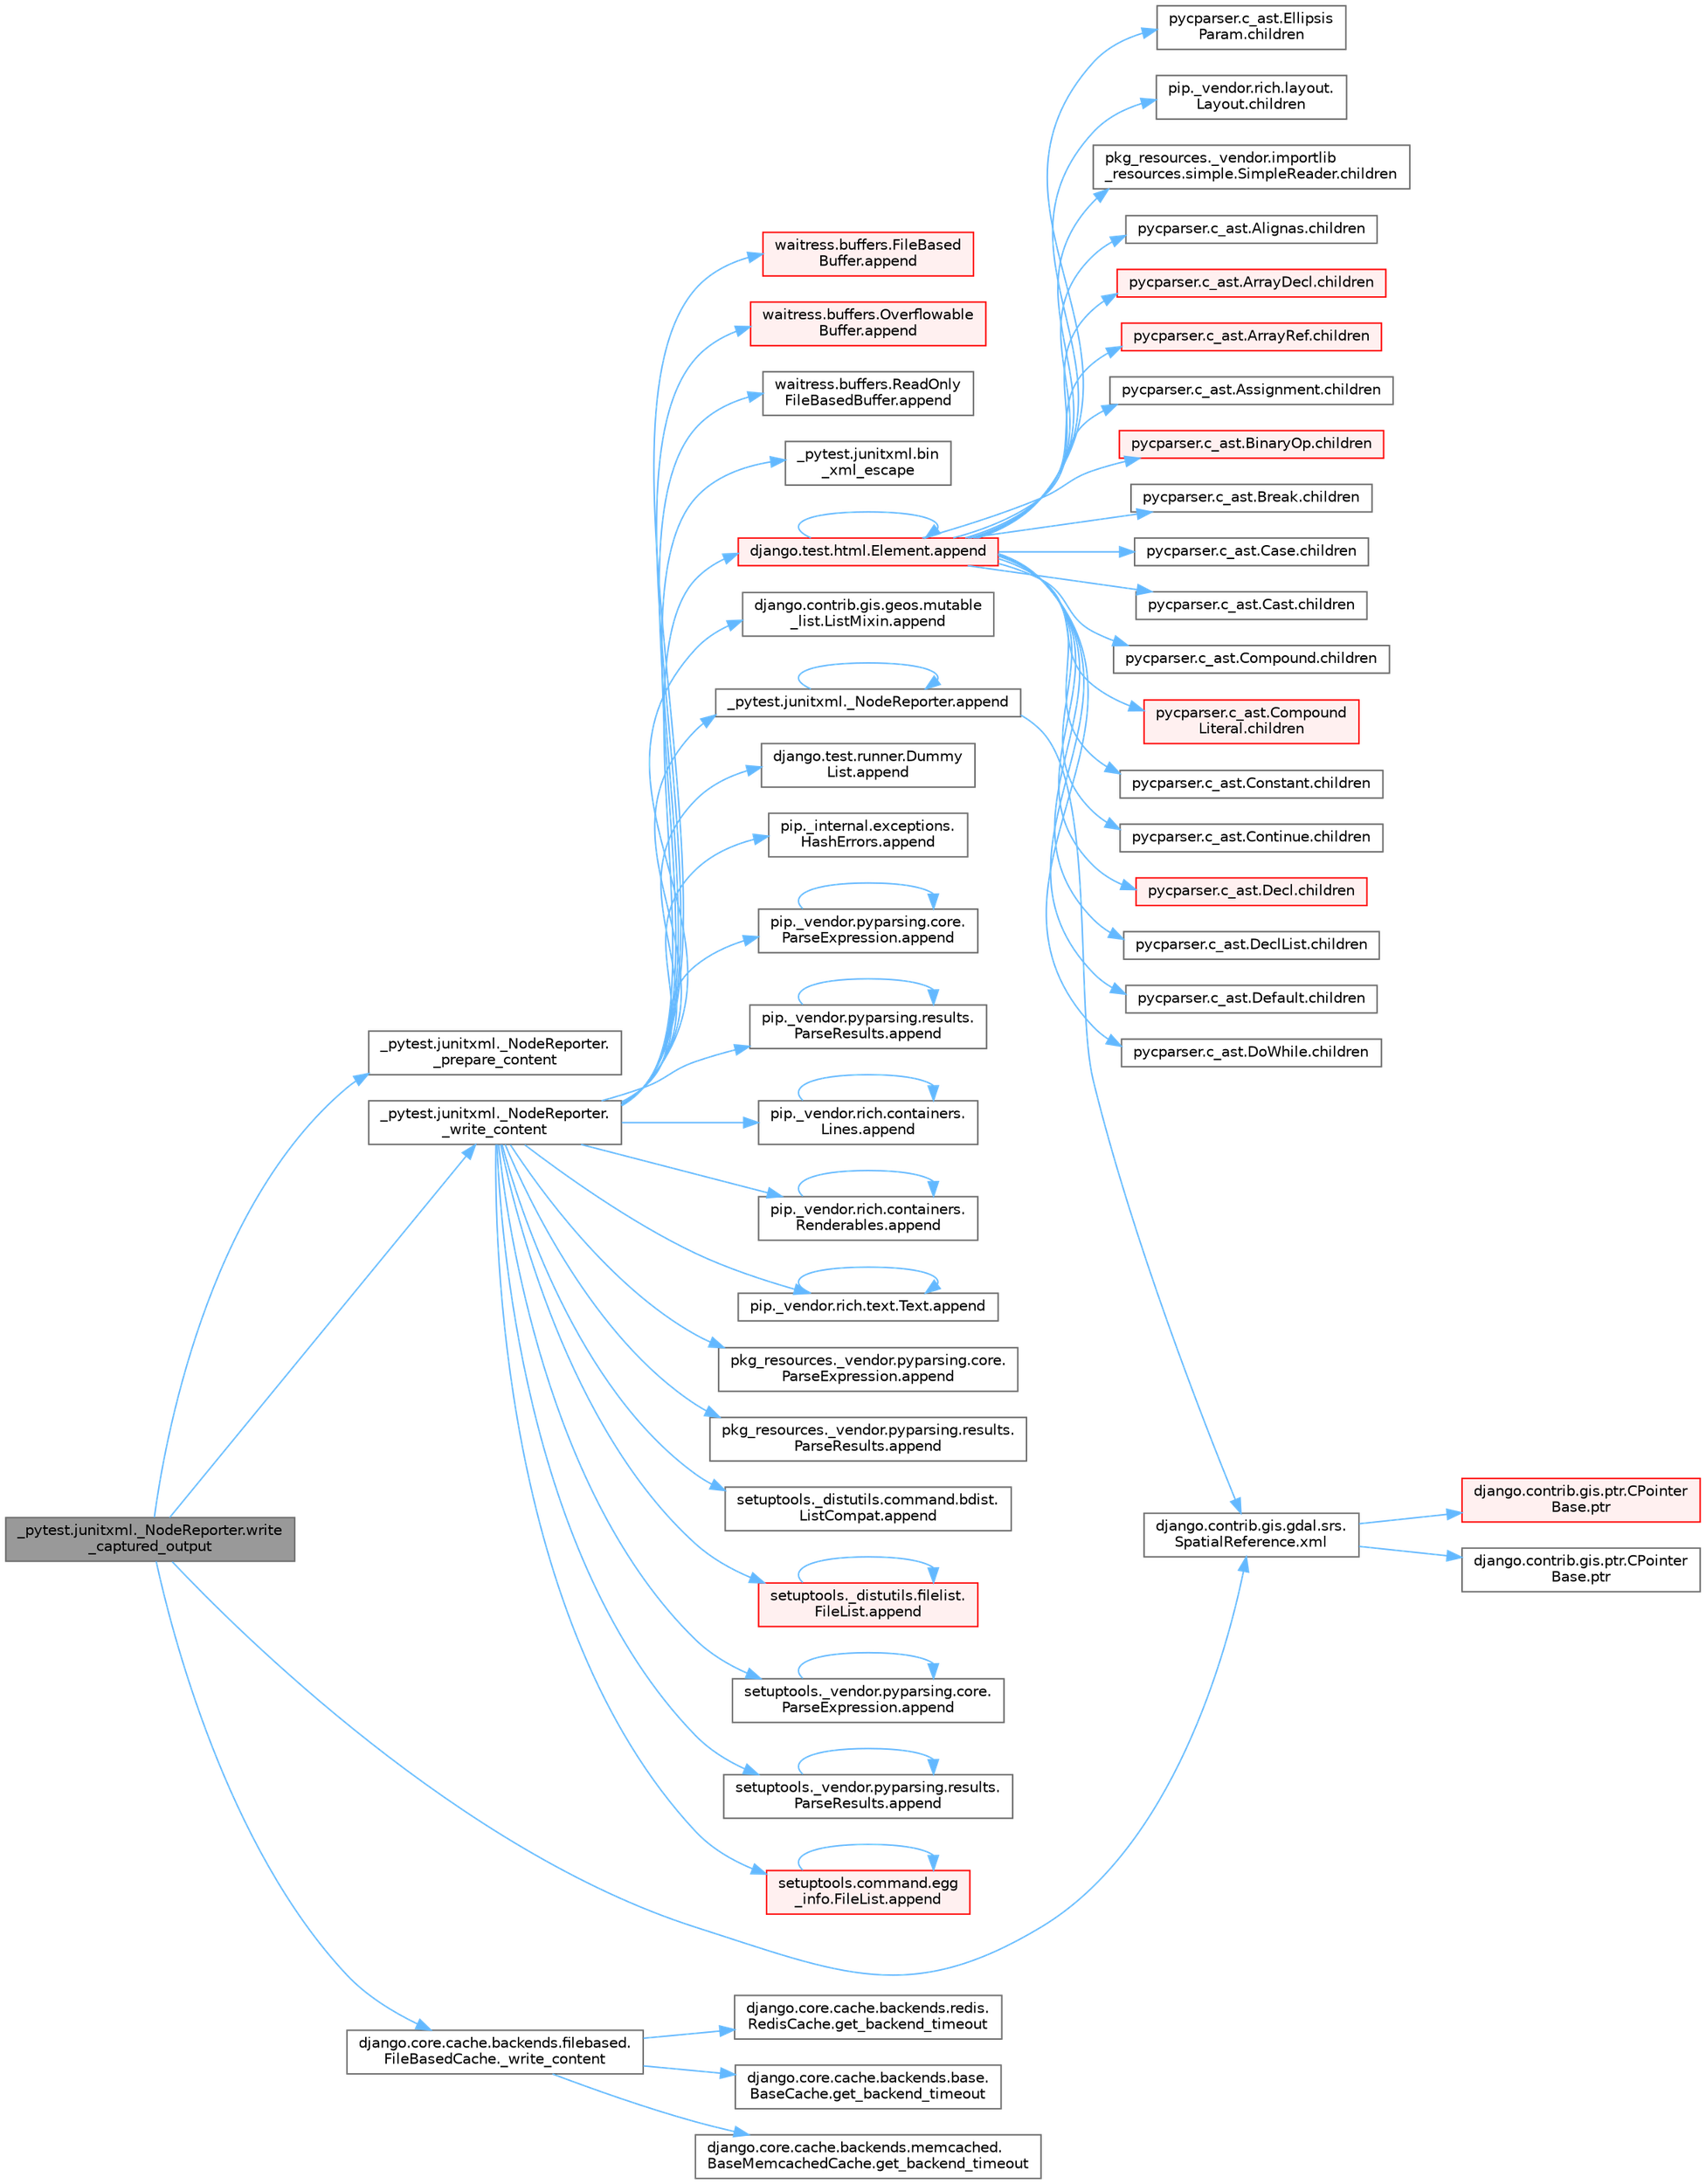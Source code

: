 digraph "_pytest.junitxml._NodeReporter.write_captured_output"
{
 // LATEX_PDF_SIZE
  bgcolor="transparent";
  edge [fontname=Helvetica,fontsize=10,labelfontname=Helvetica,labelfontsize=10];
  node [fontname=Helvetica,fontsize=10,shape=box,height=0.2,width=0.4];
  rankdir="LR";
  Node1 [id="Node000001",label="_pytest.junitxml._NodeReporter.write\l_captured_output",height=0.2,width=0.4,color="gray40", fillcolor="grey60", style="filled", fontcolor="black",tooltip=" "];
  Node1 -> Node2 [id="edge1_Node000001_Node000002",color="steelblue1",style="solid",tooltip=" "];
  Node2 [id="Node000002",label="_pytest.junitxml._NodeReporter.\l_prepare_content",height=0.2,width=0.4,color="grey40", fillcolor="white", style="filled",URL="$class__pytest_1_1junitxml_1_1___node_reporter.html#afd7a540333fc572a9a858beeb402bf37",tooltip=" "];
  Node1 -> Node3 [id="edge2_Node000001_Node000003",color="steelblue1",style="solid",tooltip=" "];
  Node3 [id="Node000003",label="_pytest.junitxml._NodeReporter.\l_write_content",height=0.2,width=0.4,color="grey40", fillcolor="white", style="filled",URL="$class__pytest_1_1junitxml_1_1___node_reporter.html#aa537797e0840b2d523cf1eb44f5c1bad",tooltip=" "];
  Node3 -> Node4 [id="edge3_Node000003_Node000004",color="steelblue1",style="solid",tooltip=" "];
  Node4 [id="Node000004",label="_pytest.junitxml._NodeReporter.append",height=0.2,width=0.4,color="grey40", fillcolor="white", style="filled",URL="$class__pytest_1_1junitxml_1_1___node_reporter.html#a0d3785f487e93f5ad0249ca59e7bda5e",tooltip=" "];
  Node4 -> Node4 [id="edge4_Node000004_Node000004",color="steelblue1",style="solid",tooltip=" "];
  Node4 -> Node5 [id="edge5_Node000004_Node000005",color="steelblue1",style="solid",tooltip=" "];
  Node5 [id="Node000005",label="django.contrib.gis.gdal.srs.\lSpatialReference.xml",height=0.2,width=0.4,color="grey40", fillcolor="white", style="filled",URL="$classdjango_1_1contrib_1_1gis_1_1gdal_1_1srs_1_1_spatial_reference.html#a909d3c8bdf1de4ad7b231b87bb4dd664",tooltip=" "];
  Node5 -> Node6 [id="edge6_Node000005_Node000006",color="steelblue1",style="solid",tooltip=" "];
  Node6 [id="Node000006",label="django.contrib.gis.ptr.CPointer\lBase.ptr",height=0.2,width=0.4,color="red", fillcolor="#FFF0F0", style="filled",URL="$classdjango_1_1contrib_1_1gis_1_1ptr_1_1_c_pointer_base.html#a55873c889d27c42497c5a832c24e041b",tooltip=" "];
  Node5 -> Node8 [id="edge7_Node000005_Node000008",color="steelblue1",style="solid",tooltip=" "];
  Node8 [id="Node000008",label="django.contrib.gis.ptr.CPointer\lBase.ptr",height=0.2,width=0.4,color="grey40", fillcolor="white", style="filled",URL="$classdjango_1_1contrib_1_1gis_1_1ptr_1_1_c_pointer_base.html#a73d2e45828ab4d985549c571852996fa",tooltip=" "];
  Node3 -> Node9 [id="edge8_Node000003_Node000009",color="steelblue1",style="solid",tooltip=" "];
  Node9 [id="Node000009",label="django.contrib.gis.geos.mutable\l_list.ListMixin.append",height=0.2,width=0.4,color="grey40", fillcolor="white", style="filled",URL="$classdjango_1_1contrib_1_1gis_1_1geos_1_1mutable__list_1_1_list_mixin.html#a6e588a3294ea051832ff78d8944c4158",tooltip=" "];
  Node3 -> Node10 [id="edge9_Node000003_Node000010",color="steelblue1",style="solid",tooltip=" "];
  Node10 [id="Node000010",label="django.test.html.Element.append",height=0.2,width=0.4,color="red", fillcolor="#FFF0F0", style="filled",URL="$classdjango_1_1test_1_1html_1_1_element.html#a777b8a687c36ca1eae49eabec1963e0c",tooltip=" "];
  Node10 -> Node10 [id="edge10_Node000010_Node000010",color="steelblue1",style="solid",tooltip=" "];
  Node10 -> Node11 [id="edge11_Node000010_Node000011",color="steelblue1",style="solid",tooltip=" "];
  Node11 [id="Node000011",label="pip._vendor.rich.layout.\lLayout.children",height=0.2,width=0.4,color="grey40", fillcolor="white", style="filled",URL="$classpip_1_1__vendor_1_1rich_1_1layout_1_1_layout.html#a60c722fa3c691866d7f63f31252aa0b4",tooltip=" "];
  Node10 -> Node12 [id="edge12_Node000010_Node000012",color="steelblue1",style="solid",tooltip=" "];
  Node12 [id="Node000012",label="pkg_resources._vendor.importlib\l_resources.simple.SimpleReader.children",height=0.2,width=0.4,color="grey40", fillcolor="white", style="filled",URL="$classpkg__resources_1_1__vendor_1_1importlib__resources_1_1simple_1_1_simple_reader.html#a50c83373cfef9833d0f1ff34953802eb",tooltip=" "];
  Node10 -> Node13 [id="edge13_Node000010_Node000013",color="steelblue1",style="solid",tooltip=" "];
  Node13 [id="Node000013",label="pycparser.c_ast.Alignas.children",height=0.2,width=0.4,color="grey40", fillcolor="white", style="filled",URL="$classpycparser_1_1c__ast_1_1_alignas.html#aa2e054435ca3f8fe9b118b38e195bbbe",tooltip=" "];
  Node10 -> Node14 [id="edge14_Node000010_Node000014",color="steelblue1",style="solid",tooltip=" "];
  Node14 [id="Node000014",label="pycparser.c_ast.ArrayDecl.children",height=0.2,width=0.4,color="red", fillcolor="#FFF0F0", style="filled",URL="$classpycparser_1_1c__ast_1_1_array_decl.html#a91e13314016d59050744567fc35aa17b",tooltip=" "];
  Node10 -> Node22 [id="edge15_Node000010_Node000022",color="steelblue1",style="solid",tooltip=" "];
  Node22 [id="Node000022",label="pycparser.c_ast.ArrayRef.children",height=0.2,width=0.4,color="red", fillcolor="#FFF0F0", style="filled",URL="$classpycparser_1_1c__ast_1_1_array_ref.html#a1fdda8fe4200afc499724b1a65c1cd09",tooltip=" "];
  Node10 -> Node1948 [id="edge16_Node000010_Node001948",color="steelblue1",style="solid",tooltip=" "];
  Node1948 [id="Node001948",label="pycparser.c_ast.Assignment.children",height=0.2,width=0.4,color="grey40", fillcolor="white", style="filled",URL="$classpycparser_1_1c__ast_1_1_assignment.html#a9fc5fed38534702775cf4f15ec8cbb36",tooltip=" "];
  Node10 -> Node1949 [id="edge17_Node000010_Node001949",color="steelblue1",style="solid",tooltip=" "];
  Node1949 [id="Node001949",label="pycparser.c_ast.BinaryOp.children",height=0.2,width=0.4,color="red", fillcolor="#FFF0F0", style="filled",URL="$classpycparser_1_1c__ast_1_1_binary_op.html#aaed16ff8b93549285393aa560178f658",tooltip=" "];
  Node10 -> Node1954 [id="edge18_Node000010_Node001954",color="steelblue1",style="solid",tooltip=" "];
  Node1954 [id="Node001954",label="pycparser.c_ast.Break.children",height=0.2,width=0.4,color="grey40", fillcolor="white", style="filled",URL="$classpycparser_1_1c__ast_1_1_break.html#a4d7323719d7d852aa54dcb0897ac889f",tooltip=" "];
  Node10 -> Node1955 [id="edge19_Node000010_Node001955",color="steelblue1",style="solid",tooltip=" "];
  Node1955 [id="Node001955",label="pycparser.c_ast.Case.children",height=0.2,width=0.4,color="grey40", fillcolor="white", style="filled",URL="$classpycparser_1_1c__ast_1_1_case.html#ac4c62d0170da363ac8df6e481e3ddeca",tooltip=" "];
  Node10 -> Node1956 [id="edge20_Node000010_Node001956",color="steelblue1",style="solid",tooltip=" "];
  Node1956 [id="Node001956",label="pycparser.c_ast.Cast.children",height=0.2,width=0.4,color="grey40", fillcolor="white", style="filled",URL="$classpycparser_1_1c__ast_1_1_cast.html#a76ec94447b227f7fb01334eb0eeda11a",tooltip=" "];
  Node10 -> Node1957 [id="edge21_Node000010_Node001957",color="steelblue1",style="solid",tooltip=" "];
  Node1957 [id="Node001957",label="pycparser.c_ast.Compound.children",height=0.2,width=0.4,color="grey40", fillcolor="white", style="filled",URL="$classpycparser_1_1c__ast_1_1_compound.html#ad8e8b08f842ea2876f0de92889f470f9",tooltip=" "];
  Node10 -> Node1958 [id="edge22_Node000010_Node001958",color="steelblue1",style="solid",tooltip=" "];
  Node1958 [id="Node001958",label="pycparser.c_ast.Compound\lLiteral.children",height=0.2,width=0.4,color="red", fillcolor="#FFF0F0", style="filled",URL="$classpycparser_1_1c__ast_1_1_compound_literal.html#a6ff6a9f355d70c79e2e3b602b88bfef6",tooltip=" "];
  Node10 -> Node1962 [id="edge23_Node000010_Node001962",color="steelblue1",style="solid",tooltip=" "];
  Node1962 [id="Node001962",label="pycparser.c_ast.Constant.children",height=0.2,width=0.4,color="grey40", fillcolor="white", style="filled",URL="$classpycparser_1_1c__ast_1_1_constant.html#ac11e243b0aa748bc5aa59c98a864968b",tooltip=" "];
  Node10 -> Node1963 [id="edge24_Node000010_Node001963",color="steelblue1",style="solid",tooltip=" "];
  Node1963 [id="Node001963",label="pycparser.c_ast.Continue.children",height=0.2,width=0.4,color="grey40", fillcolor="white", style="filled",URL="$classpycparser_1_1c__ast_1_1_continue.html#af4883146c55a12c840448ce61801ed7b",tooltip=" "];
  Node10 -> Node1964 [id="edge25_Node000010_Node001964",color="steelblue1",style="solid",tooltip=" "];
  Node1964 [id="Node001964",label="pycparser.c_ast.Decl.children",height=0.2,width=0.4,color="red", fillcolor="#FFF0F0", style="filled",URL="$classpycparser_1_1c__ast_1_1_decl.html#a5daf2f7d33fdaa47905df497ebeaa745",tooltip=" "];
  Node10 -> Node1965 [id="edge26_Node000010_Node001965",color="steelblue1",style="solid",tooltip=" "];
  Node1965 [id="Node001965",label="pycparser.c_ast.DeclList.children",height=0.2,width=0.4,color="grey40", fillcolor="white", style="filled",URL="$classpycparser_1_1c__ast_1_1_decl_list.html#abb53331b88791d8cecb6995473c6a9d8",tooltip=" "];
  Node10 -> Node1966 [id="edge27_Node000010_Node001966",color="steelblue1",style="solid",tooltip=" "];
  Node1966 [id="Node001966",label="pycparser.c_ast.Default.children",height=0.2,width=0.4,color="grey40", fillcolor="white", style="filled",URL="$classpycparser_1_1c__ast_1_1_default.html#a81db6b788bda09133309893a002cec3e",tooltip=" "];
  Node10 -> Node1967 [id="edge28_Node000010_Node001967",color="steelblue1",style="solid",tooltip=" "];
  Node1967 [id="Node001967",label="pycparser.c_ast.DoWhile.children",height=0.2,width=0.4,color="grey40", fillcolor="white", style="filled",URL="$classpycparser_1_1c__ast_1_1_do_while.html#ac3b2e65e840a84727342e16c605b5cee",tooltip=" "];
  Node10 -> Node1968 [id="edge29_Node000010_Node001968",color="steelblue1",style="solid",tooltip=" "];
  Node1968 [id="Node001968",label="pycparser.c_ast.Ellipsis\lParam.children",height=0.2,width=0.4,color="grey40", fillcolor="white", style="filled",URL="$classpycparser_1_1c__ast_1_1_ellipsis_param.html#a3dc6f2a51fdba94c25d85c0c88debefa",tooltip=" "];
  Node3 -> Node2695 [id="edge30_Node000003_Node002695",color="steelblue1",style="solid",tooltip=" "];
  Node2695 [id="Node002695",label="django.test.runner.Dummy\lList.append",height=0.2,width=0.4,color="grey40", fillcolor="white", style="filled",URL="$classdjango_1_1test_1_1runner_1_1_dummy_list.html#aa8ad44b98de8efc946e8bbb7e1913e0b",tooltip=" "];
  Node3 -> Node2696 [id="edge31_Node000003_Node002696",color="steelblue1",style="solid",tooltip=" "];
  Node2696 [id="Node002696",label="pip._internal.exceptions.\lHashErrors.append",height=0.2,width=0.4,color="grey40", fillcolor="white", style="filled",URL="$classpip_1_1__internal_1_1exceptions_1_1_hash_errors.html#a9519d1619774a4354693040643bf695f",tooltip=" "];
  Node3 -> Node2697 [id="edge32_Node000003_Node002697",color="steelblue1",style="solid",tooltip=" "];
  Node2697 [id="Node002697",label="pip._vendor.pyparsing.core.\lParseExpression.append",height=0.2,width=0.4,color="grey40", fillcolor="white", style="filled",URL="$classpip_1_1__vendor_1_1pyparsing_1_1core_1_1_parse_expression.html#a5391d96d872c38546024c638f8d19320",tooltip=" "];
  Node2697 -> Node2697 [id="edge33_Node002697_Node002697",color="steelblue1",style="solid",tooltip=" "];
  Node3 -> Node2698 [id="edge34_Node000003_Node002698",color="steelblue1",style="solid",tooltip=" "];
  Node2698 [id="Node002698",label="pip._vendor.pyparsing.results.\lParseResults.append",height=0.2,width=0.4,color="grey40", fillcolor="white", style="filled",URL="$classpip_1_1__vendor_1_1pyparsing_1_1results_1_1_parse_results.html#a1769e3a18e6183e7b515ae5d877ccf2c",tooltip=" "];
  Node2698 -> Node2698 [id="edge35_Node002698_Node002698",color="steelblue1",style="solid",tooltip=" "];
  Node3 -> Node2699 [id="edge36_Node000003_Node002699",color="steelblue1",style="solid",tooltip=" "];
  Node2699 [id="Node002699",label="pip._vendor.rich.containers.\lLines.append",height=0.2,width=0.4,color="grey40", fillcolor="white", style="filled",URL="$classpip_1_1__vendor_1_1rich_1_1containers_1_1_lines.html#aff4b2a3774cbf79a01aef7d63a59e369",tooltip=" "];
  Node2699 -> Node2699 [id="edge37_Node002699_Node002699",color="steelblue1",style="solid",tooltip=" "];
  Node3 -> Node2700 [id="edge38_Node000003_Node002700",color="steelblue1",style="solid",tooltip=" "];
  Node2700 [id="Node002700",label="pip._vendor.rich.containers.\lRenderables.append",height=0.2,width=0.4,color="grey40", fillcolor="white", style="filled",URL="$classpip_1_1__vendor_1_1rich_1_1containers_1_1_renderables.html#a0dfe848a00b624ef9561a72925b266a1",tooltip=" "];
  Node2700 -> Node2700 [id="edge39_Node002700_Node002700",color="steelblue1",style="solid",tooltip=" "];
  Node3 -> Node2701 [id="edge40_Node000003_Node002701",color="steelblue1",style="solid",tooltip=" "];
  Node2701 [id="Node002701",label="pip._vendor.rich.text.Text.append",height=0.2,width=0.4,color="grey40", fillcolor="white", style="filled",URL="$classpip_1_1__vendor_1_1rich_1_1text_1_1_text.html#ac50e796231ea0bcbefd7fdda378ae2d0",tooltip=" "];
  Node2701 -> Node2701 [id="edge41_Node002701_Node002701",color="steelblue1",style="solid",tooltip=" "];
  Node3 -> Node2702 [id="edge42_Node000003_Node002702",color="steelblue1",style="solid",tooltip=" "];
  Node2702 [id="Node002702",label="pkg_resources._vendor.pyparsing.core.\lParseExpression.append",height=0.2,width=0.4,color="grey40", fillcolor="white", style="filled",URL="$classpkg__resources_1_1__vendor_1_1pyparsing_1_1core_1_1_parse_expression.html#adf2aceeef4bcf571b1ead3887b141c55",tooltip=" "];
  Node3 -> Node2703 [id="edge43_Node000003_Node002703",color="steelblue1",style="solid",tooltip=" "];
  Node2703 [id="Node002703",label="pkg_resources._vendor.pyparsing.results.\lParseResults.append",height=0.2,width=0.4,color="grey40", fillcolor="white", style="filled",URL="$classpkg__resources_1_1__vendor_1_1pyparsing_1_1results_1_1_parse_results.html#ad04399ef1413da47879c6bd5e3112f9c",tooltip=" "];
  Node3 -> Node2704 [id="edge44_Node000003_Node002704",color="steelblue1",style="solid",tooltip=" "];
  Node2704 [id="Node002704",label="setuptools._distutils.command.bdist.\lListCompat.append",height=0.2,width=0.4,color="grey40", fillcolor="white", style="filled",URL="$classsetuptools_1_1__distutils_1_1command_1_1bdist_1_1_list_compat.html#a71969fcaf7e65a8617c14462b65bc66f",tooltip=" "];
  Node3 -> Node2705 [id="edge45_Node000003_Node002705",color="steelblue1",style="solid",tooltip=" "];
  Node2705 [id="Node002705",label="setuptools._distutils.filelist.\lFileList.append",height=0.2,width=0.4,color="red", fillcolor="#FFF0F0", style="filled",URL="$classsetuptools_1_1__distutils_1_1filelist_1_1_file_list.html#aa9ee6398f54c690ec1af5df79fb1fbac",tooltip=" "];
  Node2705 -> Node2705 [id="edge46_Node002705_Node002705",color="steelblue1",style="solid",tooltip=" "];
  Node3 -> Node2706 [id="edge47_Node000003_Node002706",color="steelblue1",style="solid",tooltip=" "];
  Node2706 [id="Node002706",label="setuptools._vendor.pyparsing.core.\lParseExpression.append",height=0.2,width=0.4,color="grey40", fillcolor="white", style="filled",URL="$classsetuptools_1_1__vendor_1_1pyparsing_1_1core_1_1_parse_expression.html#afdaa9ae90fd33a1499cc292ad535a140",tooltip=" "];
  Node2706 -> Node2706 [id="edge48_Node002706_Node002706",color="steelblue1",style="solid",tooltip=" "];
  Node3 -> Node2707 [id="edge49_Node000003_Node002707",color="steelblue1",style="solid",tooltip=" "];
  Node2707 [id="Node002707",label="setuptools._vendor.pyparsing.results.\lParseResults.append",height=0.2,width=0.4,color="grey40", fillcolor="white", style="filled",URL="$classsetuptools_1_1__vendor_1_1pyparsing_1_1results_1_1_parse_results.html#a349f73c43f7cd106c5cb4ec2e3b5f95e",tooltip=" "];
  Node2707 -> Node2707 [id="edge50_Node002707_Node002707",color="steelblue1",style="solid",tooltip=" "];
  Node3 -> Node2708 [id="edge51_Node000003_Node002708",color="steelblue1",style="solid",tooltip=" "];
  Node2708 [id="Node002708",label="setuptools.command.egg\l_info.FileList.append",height=0.2,width=0.4,color="red", fillcolor="#FFF0F0", style="filled",URL="$classsetuptools_1_1command_1_1egg__info_1_1_file_list.html#a824a1cbf2a36d3079c6f24506056cf44",tooltip=" "];
  Node2708 -> Node2708 [id="edge52_Node002708_Node002708",color="steelblue1",style="solid",tooltip=" "];
  Node3 -> Node2710 [id="edge53_Node000003_Node002710",color="steelblue1",style="solid",tooltip=" "];
  Node2710 [id="Node002710",label="waitress.buffers.FileBased\lBuffer.append",height=0.2,width=0.4,color="red", fillcolor="#FFF0F0", style="filled",URL="$classwaitress_1_1buffers_1_1_file_based_buffer.html#a7ba030f652e5407c4ffc751e7e6dc5aa",tooltip=" "];
  Node3 -> Node2711 [id="edge54_Node000003_Node002711",color="steelblue1",style="solid",tooltip=" "];
  Node2711 [id="Node002711",label="waitress.buffers.Overflowable\lBuffer.append",height=0.2,width=0.4,color="red", fillcolor="#FFF0F0", style="filled",URL="$classwaitress_1_1buffers_1_1_overflowable_buffer.html#a7cdf1d76178eff78a4d79599c2717d55",tooltip=" "];
  Node3 -> Node2712 [id="edge55_Node000003_Node002712",color="steelblue1",style="solid",tooltip=" "];
  Node2712 [id="Node002712",label="waitress.buffers.ReadOnly\lFileBasedBuffer.append",height=0.2,width=0.4,color="grey40", fillcolor="white", style="filled",URL="$classwaitress_1_1buffers_1_1_read_only_file_based_buffer.html#a0f7710f7568e7bc591fb2a3da3874b5f",tooltip=" "];
  Node3 -> Node4526 [id="edge56_Node000003_Node004526",color="steelblue1",style="solid",tooltip=" "];
  Node4526 [id="Node004526",label="_pytest.junitxml.bin\l_xml_escape",height=0.2,width=0.4,color="grey40", fillcolor="white", style="filled",URL="$namespace__pytest_1_1junitxml.html#a870e574eb6bbfd0816332352eb1c64b8",tooltip=" "];
  Node1 -> Node2464 [id="edge57_Node000001_Node002464",color="steelblue1",style="solid",tooltip=" "];
  Node2464 [id="Node002464",label="django.core.cache.backends.filebased.\lFileBasedCache._write_content",height=0.2,width=0.4,color="grey40", fillcolor="white", style="filled",URL="$classdjango_1_1core_1_1cache_1_1backends_1_1filebased_1_1_file_based_cache.html#a86b29921d0ce2457dc0a7a6beaa6fddd",tooltip=" "];
  Node2464 -> Node2427 [id="edge58_Node002464_Node002427",color="steelblue1",style="solid",tooltip=" "];
  Node2427 [id="Node002427",label="django.core.cache.backends.base.\lBaseCache.get_backend_timeout",height=0.2,width=0.4,color="grey40", fillcolor="white", style="filled",URL="$classdjango_1_1core_1_1cache_1_1backends_1_1base_1_1_base_cache.html#a15f7c98ceca7a51785520e8ca101912d",tooltip=" "];
  Node2464 -> Node2428 [id="edge59_Node002464_Node002428",color="steelblue1",style="solid",tooltip=" "];
  Node2428 [id="Node002428",label="django.core.cache.backends.memcached.\lBaseMemcachedCache.get_backend_timeout",height=0.2,width=0.4,color="grey40", fillcolor="white", style="filled",URL="$classdjango_1_1core_1_1cache_1_1backends_1_1memcached_1_1_base_memcached_cache.html#a3b43cc206b61ac4ff6f9b0c2f18ed7bd",tooltip=" "];
  Node2464 -> Node2429 [id="edge60_Node002464_Node002429",color="steelblue1",style="solid",tooltip=" "];
  Node2429 [id="Node002429",label="django.core.cache.backends.redis.\lRedisCache.get_backend_timeout",height=0.2,width=0.4,color="grey40", fillcolor="white", style="filled",URL="$classdjango_1_1core_1_1cache_1_1backends_1_1redis_1_1_redis_cache.html#a892a2dfc77aee75375ce5c28d10cf666",tooltip=" "];
  Node1 -> Node5 [id="edge61_Node000001_Node000005",color="steelblue1",style="solid",tooltip=" "];
}

